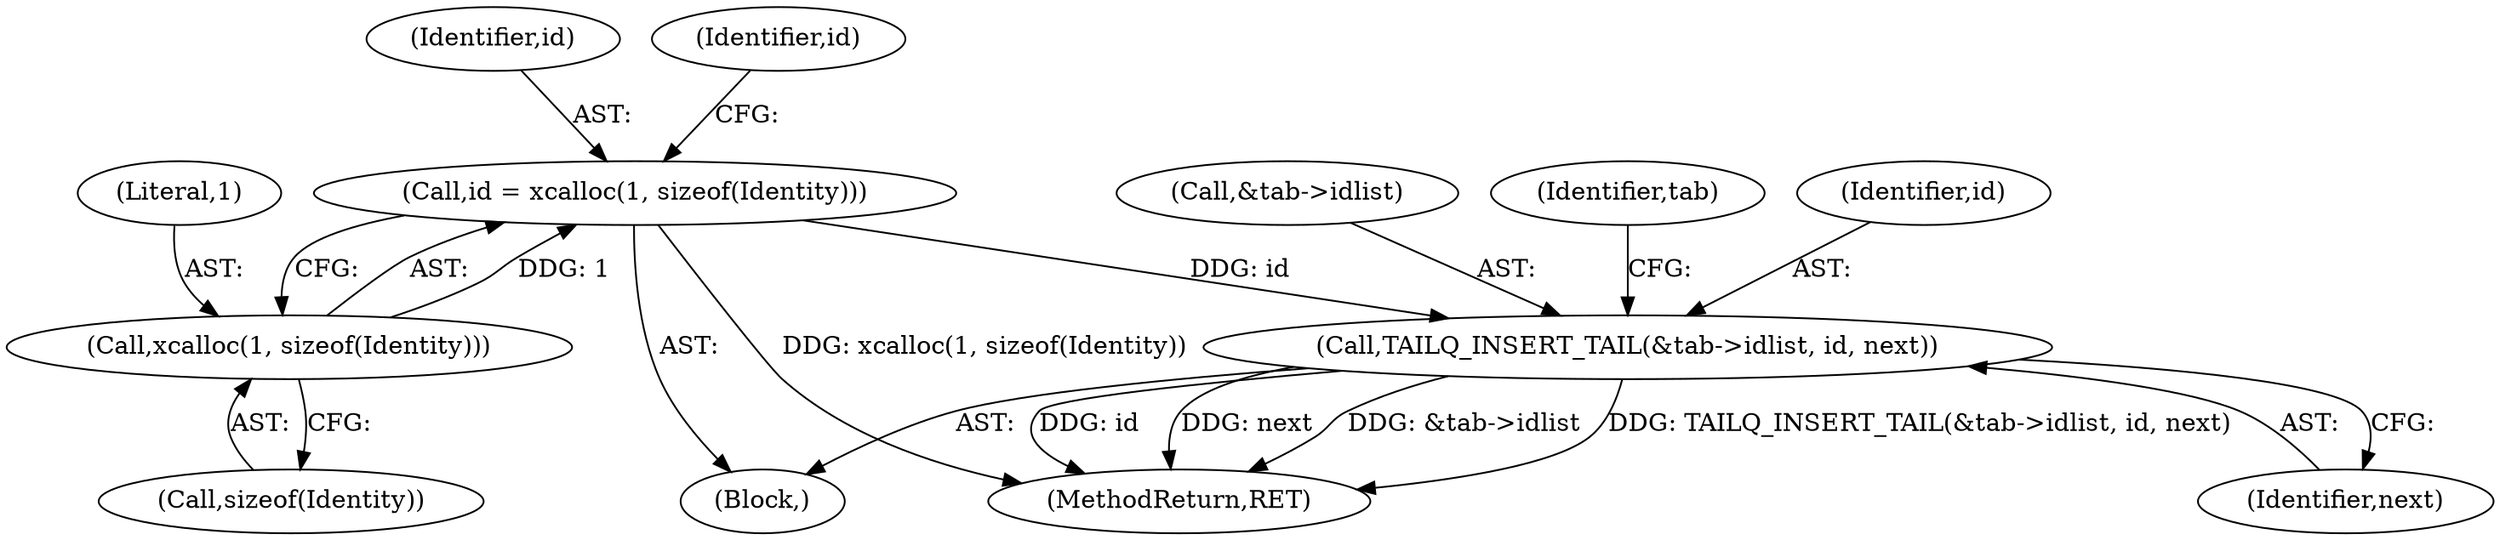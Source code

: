 digraph "0_src_9476ce1dd37d3c3218d5640b74c34c65e5f4efe5_0@API" {
"1000277" [label="(Call,id = xcalloc(1, sizeof(Identity)))"];
"1000279" [label="(Call,xcalloc(1, sizeof(Identity)))"];
"1000310" [label="(Call,TAILQ_INSERT_TAIL(&tab->idlist, id, next))"];
"1000311" [label="(Call,&tab->idlist)"];
"1000277" [label="(Call,id = xcalloc(1, sizeof(Identity)))"];
"1000278" [label="(Identifier,id)"];
"1000276" [label="(Block,)"];
"1000281" [label="(Call,sizeof(Identity))"];
"1000316" [label="(Identifier,next)"];
"1000319" [label="(Identifier,tab)"];
"1000279" [label="(Call,xcalloc(1, sizeof(Identity)))"];
"1000285" [label="(Identifier,id)"];
"1000343" [label="(MethodReturn,RET)"];
"1000310" [label="(Call,TAILQ_INSERT_TAIL(&tab->idlist, id, next))"];
"1000315" [label="(Identifier,id)"];
"1000280" [label="(Literal,1)"];
"1000277" -> "1000276"  [label="AST: "];
"1000277" -> "1000279"  [label="CFG: "];
"1000278" -> "1000277"  [label="AST: "];
"1000279" -> "1000277"  [label="AST: "];
"1000285" -> "1000277"  [label="CFG: "];
"1000277" -> "1000343"  [label="DDG: xcalloc(1, sizeof(Identity))"];
"1000279" -> "1000277"  [label="DDG: 1"];
"1000277" -> "1000310"  [label="DDG: id"];
"1000279" -> "1000281"  [label="CFG: "];
"1000280" -> "1000279"  [label="AST: "];
"1000281" -> "1000279"  [label="AST: "];
"1000310" -> "1000276"  [label="AST: "];
"1000310" -> "1000316"  [label="CFG: "];
"1000311" -> "1000310"  [label="AST: "];
"1000315" -> "1000310"  [label="AST: "];
"1000316" -> "1000310"  [label="AST: "];
"1000319" -> "1000310"  [label="CFG: "];
"1000310" -> "1000343"  [label="DDG: TAILQ_INSERT_TAIL(&tab->idlist, id, next)"];
"1000310" -> "1000343"  [label="DDG: id"];
"1000310" -> "1000343"  [label="DDG: next"];
"1000310" -> "1000343"  [label="DDG: &tab->idlist"];
}
